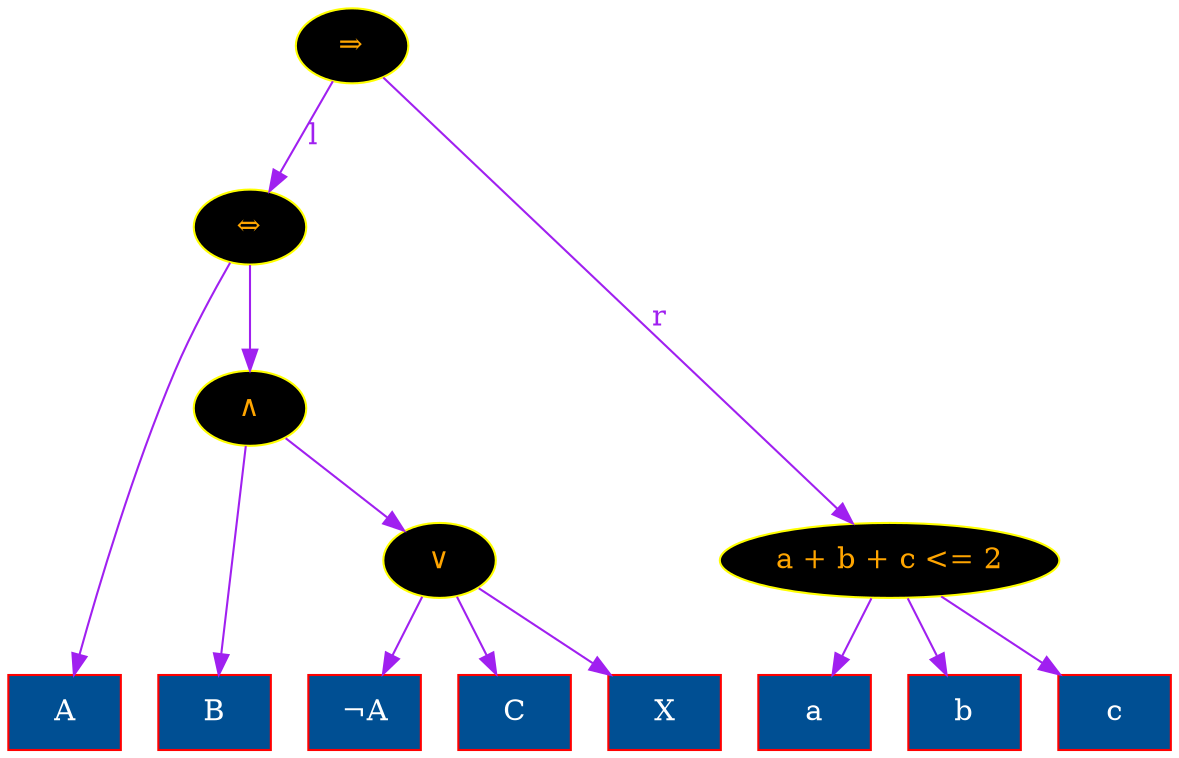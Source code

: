 digraph G {
{ rank = same;
  id0 [shape=box, style=filled, color="red", fontcolor="white", fillcolor="#004f93", label="A"];
  id1 [shape=box, style=filled, color="red", fontcolor="white", fillcolor="#004f93", label="¬A"];
  id2 [shape=box, style=filled, color="red", fontcolor="white", fillcolor="#004f93", label="B"];
  id3 [shape=box, style=filled, color="red", fontcolor="white", fillcolor="#004f93", label="C"];
  id4 [shape=box, style=filled, color="red", fontcolor="white", fillcolor="#004f93", label="X"];
  id5 [shape=box, style=filled, color="red", fontcolor="white", fillcolor="#004f93", label="a"];
  id6 [shape=box, style=filled, color="red", fontcolor="white", fillcolor="#004f93", label="b"];
  id7 [shape=box, style=filled, color="red", fontcolor="white", fillcolor="#004f93", label="c"];
}
  id8 [label="∨", style=filled, color="yellow", fontcolor="orange", fillcolor="black"];
  id8 -> id1 [color="purple", fontcolor="purple"];
  id8 -> id3 [color="purple", fontcolor="purple"];
  id8 -> id4 [color="purple", fontcolor="purple"];
  id9 [label="∧", style=filled, color="yellow", fontcolor="orange", fillcolor="black"];
  id9 -> id2 [color="purple", fontcolor="purple"];
  id9 -> id8 [color="purple", fontcolor="purple"];
  id10 [label="⇔", style=filled, color="yellow", fontcolor="orange", fillcolor="black"];
  id10 -> id0 [color="purple", fontcolor="purple"];
  id10 -> id9 [color="purple", fontcolor="purple"];
  id11 [label="a + b + c <= 2", style=filled, color="yellow", fontcolor="orange", fillcolor="black"];
  id11 -> id5 [color="purple", fontcolor="purple"];
  id11 -> id6 [color="purple", fontcolor="purple"];
  id11 -> id7 [color="purple", fontcolor="purple"];
  id12 [label="⇒", style=filled, color="yellow", fontcolor="orange", fillcolor="black"];
  id12 -> id10 [label=l, color="purple", fontcolor="purple"];
  id12 -> id11 [label=r, color="purple", fontcolor="purple"];
}
